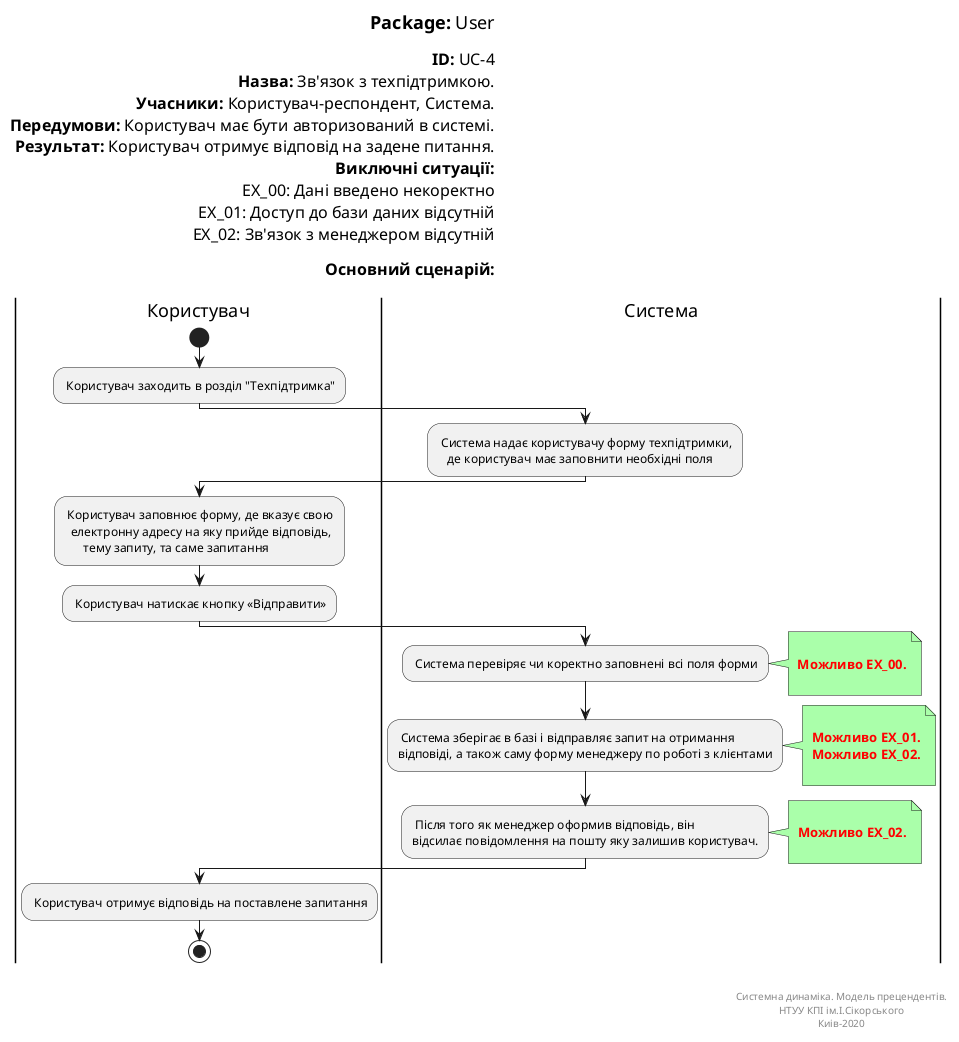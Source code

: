 @startuml userTechSupport
left header
<font color=000 size=18><b>Package:</b> User

<font color=000 size=16><b>ID:</b> UC-4
<font color=000 size=16><b>Назва:</b> Зв'язок з техпідтримкою.
<font color=000 size=16><b>Учасники:</b> Користувач-респондент, Система.
<font color=000 size=16><b>Передумови:</b> Користувач має бути авторизований в системі.
<font color=000 size=16><b>Результат:</b> Користувач отримує відповід на задене питання. 
<font color=000 size=16><b>Виключні ситуації:</b>
<font color=000 size=16> EX_00: Дані введено некоректно
<font color=000 size=16> EX_01: Доступ до бази даних відсутній
<font color=000 size=16> EX_02: Зв'язок з менеджером відсутній

<font color=000 size=16><b>Основний сценарій:</b>

end header

|Користувач|
start
: Користувач заходить в розділ "Техпідтримка";

|Система|
: Система надає користувачу форму техпідтримки, 
   де користувач має заповнити необхідні поля;

|Користувач|

: Користувач заповнює форму, де вказує свою 
  електронну адресу на яку прийде відповідь, 
      тему запиту, та саме запитання;
      
: Користувач натискає кнопку «Відправити»;

|Система|

: Система перевіряє чи коректно заповнені всі поля форми;
note right #aaffaa

<font color=red><b> Можливо EX_00.

end note

: Система зберігає в базі і відправляє запит на отримання 
відповіді, а також саму форму менеджеру по роботі з клієнтами;

note right #aaffaa

<font color=red><b> Можливо EX_01.
<font color=red><b> Можливо EX_02.

end note

: Після того як менеджер оформив відповідь, він 
відсилає повідомлення на пошту яку залишив користувач.;
note right #aaffaa

<font color=red><b> Можливо EX_02.

end note

|Користувач|

: Користувач отримує відповідь на поставлене запитання;

stop;

right footer


Системна динаміка. Модель прецендентів.
НТУУ КПІ ім.І.Сікорського
Киів-2020
end footer

@enduml
